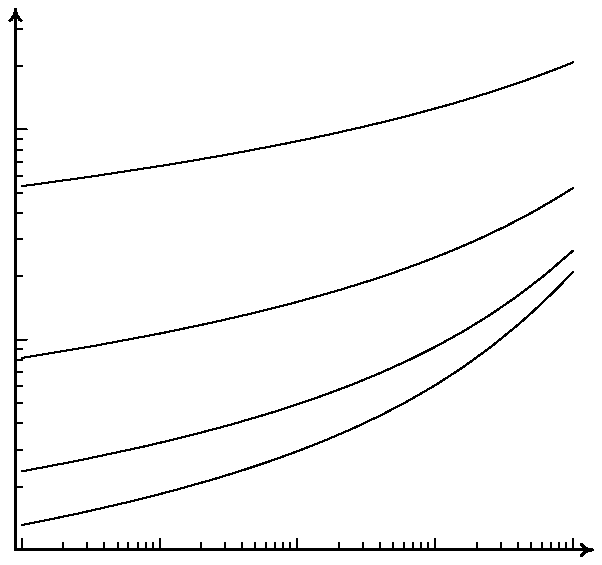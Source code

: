 % pl02-05.mp, generated by Mfpic, v1.10 2012/12/03,
% from TeX source "ch02-05" on 2015/07/11 at 10:43
numeric mfpicversion; mfpicversion := 110;
if unknown mode: mode := localfont; fi
if unknown mag: mag := 1000/1000; fi
if unknown grafbase: input grafbase; fi

if unknown grafbaseversion: grafbaseversion := 0; fi
if grafbaseversion <> mfpicversion :
GBmsg "Bad mfpic installation: mfpic and grafbase versions do not match.";
fi

if unknown Apricot: input dvipsnam.mp; fi
verbatimtex
\relax 
\input mfpicdef.tex\relax 
\def \MFPeverylabel {}
etex;


%----------------------------<1>
unitlen := 1.0pt#;
xscale :=  1.0 ; yscale :=  1.0 ;
bounds ( -21.500,  216.991,  -10.500,  206.310);

beginmfpic(1); % line 1 in the TeX source. 
verbatimtex \relax \MFPbegingroup \font \MFPcfont =cmr10\relax etex;

resizedrawpen ( 1.000pt);

store (curpath)
headpath ( 4.000pt, 0, 0)
drawn
polyline (false)
(( 0.000, 0.000),( 208.491, 0.000));

pickup pencircle scaled 0.700pt;
for x= 23.779 step 49.803 until 223.091:
draw(x, 10.500)*pt..(x, 14.500)*pt;
endfor;

pickup pencircle scaled 0.500pt;
for x= -26.024 step 49.803 until 223.091:
for j = 2 upto 9:
y:=x+ 0.084*mlog j;
exitif y> 223.091;
if y>= 21.400:
draw(y, 10.500)*pt..(y, 13.000)*pt;
fi
endfor;
endfor;

store (curpath)
headpath ( 4.000pt, 0, 0)
drawn
polyline (false)
(( 0.000, 0.000),( 0.000, 195.310));

pickup pencircle scaled 0.700pt;
for x= 10.500 step 76.002 until 198.910:
draw( 21.500, x)*pt..( 25.500, x)*pt;
endfor;

pickup pencircle scaled 0.500pt;
for x= -65.502 step 76.002 until 198.910:
for j = 2 upto 9:
y:=x+ 0.129*mlog j;
exitif y> 198.910;
if y>= 10.400:
draw( 21.500, y)*pt..( 24.000, y)*pt;
fi
endfor;
endfor;

resizedrawpen ( 0.500pt);

store (curpath)
drawn
curve (false)
(( 2.2789, 8.9853),( 22.2001, 13.0766),( 42.1213, 17.6520)
,( 57.0622, 21.4693),( 72.0031, 25.6865),( 81.9637, 28.7591)
,( 91.9243, 32.0742),( 101.8849, 35.6668),( 111.8455, 39.5784)
,( 121.8061, 43.8587),( 131.7668, 48.5669),( 141.7274, 53.7731)
,( 151.6880, 59.5595),( 161.6486, 66.0182),( 171.6092, 73.2509)
,( 181.5698, 81.3589),( 186.5501, 85.7696),( 191.5304, 90.4299)
,( 196.5107, 95.3455),( 201.4910, 100.5186));

store (curpath)
drawn
curve (false)
(( 2.2789, 28.4137),( 22.2001, 32.1992),( 47.1016, 37.5290)
,( 62.0425, 41.1173),( 76.9834, 45.0630),( 91.9243, 49.4350)
,( 101.8849, 52.6294),( 111.8455, 56.0843),( 121.8061, 59.8383)
,( 131.7668, 63.9373),( 141.7274, 68.4361),( 151.6880, 73.3998)
,( 161.6486, 78.9055),( 171.6092, 85.0408),( 181.5698, 91.9048)
,( 191.5304, 99.6005),( 201.4910, 108.2246));

store (curpath)
drawn
curve (false)
(( 2.2789, 69.3848),( 27.1804, 73.5271),( 52.0819, 78.1868)
,( 72.0031, 82.3758),( 86.9440, 85.8456),( 101.8849, 89.6516)
,( 116.8258, 93.8575),( 126.7864, 96.9227),( 136.7471, 100.2305)
,( 146.7077, 103.8162),( 156.6683, 107.7215),( 166.6289, 111.9965)
,( 176.5895, 116.7008),( 186.5501, 121.9050),( 196.5107, 127.6921)
,( 201.4910, 130.8328));

store (curpath)
drawn
curve (false)
(( 2.2789, 131.4620),( 27.1804, 134.9009),( 57.0622, 139.5069)
,( 76.9834, 142.9310),( 96.9046, 146.7002),( 111.8455, 149.7953)
,( 126.7864, 153.1613),( 141.7274, 156.8452),( 156.6683, 160.9055)
,( 166.6289, 163.8575),( 176.5895, 167.0367),( 186.5501, 170.4749)
,( 196.5107, 174.2106),( 201.4910, 176.2039));

verbatimtex \relax \MFPendgroup  etex;
endmfpic; % (1) line 78 in the TeX source.
%------------------------------------------


end.
